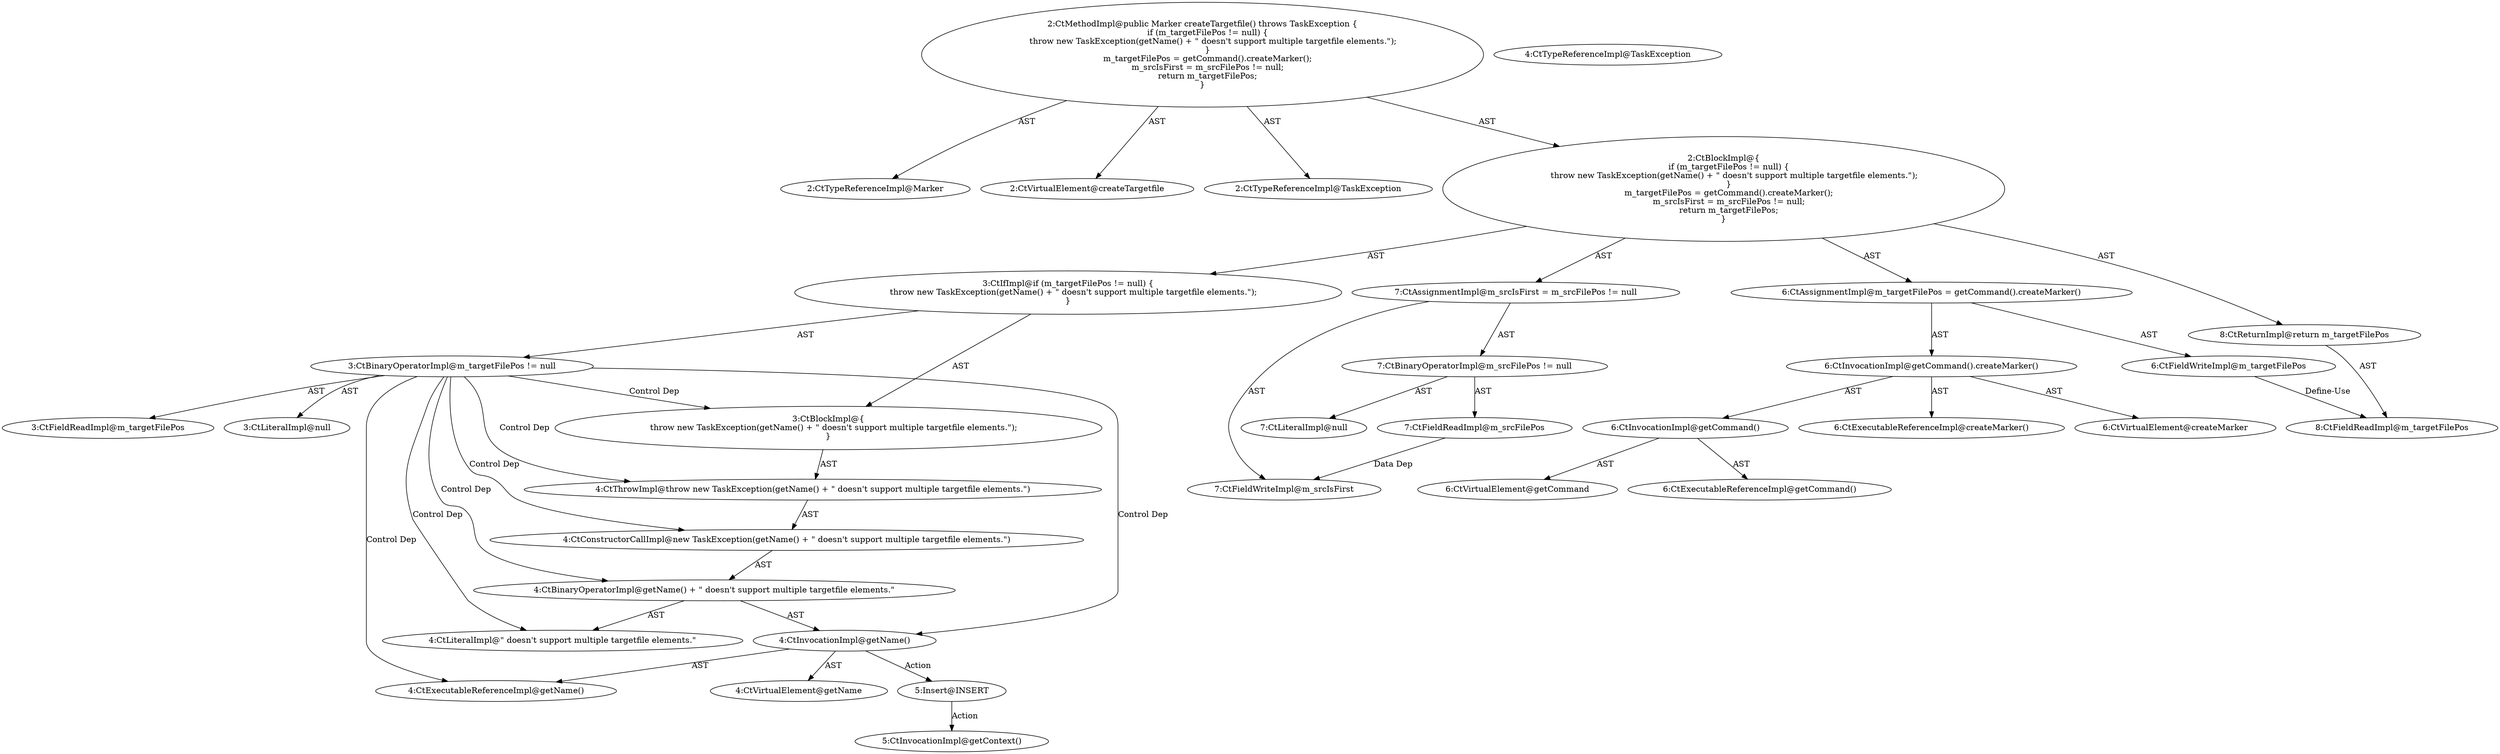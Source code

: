 digraph "createTargetfile#?" {
0 [label="2:CtTypeReferenceImpl@Marker" shape=ellipse]
1 [label="2:CtVirtualElement@createTargetfile" shape=ellipse]
2 [label="2:CtTypeReferenceImpl@TaskException" shape=ellipse]
3 [label="3:CtFieldReadImpl@m_targetFilePos" shape=ellipse]
4 [label="3:CtLiteralImpl@null" shape=ellipse]
5 [label="3:CtBinaryOperatorImpl@m_targetFilePos != null" shape=ellipse]
6 [label="4:CtTypeReferenceImpl@TaskException" shape=ellipse]
7 [label="4:CtExecutableReferenceImpl@getName()" shape=ellipse]
8 [label="4:CtVirtualElement@getName" shape=ellipse]
9 [label="4:CtInvocationImpl@getName()" shape=ellipse]
10 [label="4:CtLiteralImpl@\" doesn\'t support multiple targetfile elements.\"" shape=ellipse]
11 [label="4:CtBinaryOperatorImpl@getName() + \" doesn\'t support multiple targetfile elements.\"" shape=ellipse]
12 [label="4:CtConstructorCallImpl@new TaskException(getName() + \" doesn\'t support multiple targetfile elements.\")" shape=ellipse]
13 [label="4:CtThrowImpl@throw new TaskException(getName() + \" doesn\'t support multiple targetfile elements.\")" shape=ellipse]
14 [label="3:CtBlockImpl@\{
    throw new TaskException(getName() + \" doesn\'t support multiple targetfile elements.\");
\}" shape=ellipse]
15 [label="3:CtIfImpl@if (m_targetFilePos != null) \{
    throw new TaskException(getName() + \" doesn\'t support multiple targetfile elements.\");
\}" shape=ellipse]
16 [label="6:CtFieldWriteImpl@m_targetFilePos" shape=ellipse]
17 [label="6:CtExecutableReferenceImpl@createMarker()" shape=ellipse]
18 [label="6:CtVirtualElement@createMarker" shape=ellipse]
19 [label="6:CtExecutableReferenceImpl@getCommand()" shape=ellipse]
20 [label="6:CtVirtualElement@getCommand" shape=ellipse]
21 [label="6:CtInvocationImpl@getCommand()" shape=ellipse]
22 [label="6:CtInvocationImpl@getCommand().createMarker()" shape=ellipse]
23 [label="6:CtAssignmentImpl@m_targetFilePos = getCommand().createMarker()" shape=ellipse]
24 [label="7:CtFieldWriteImpl@m_srcIsFirst" shape=ellipse]
25 [label="7:CtFieldReadImpl@m_srcFilePos" shape=ellipse]
26 [label="7:CtLiteralImpl@null" shape=ellipse]
27 [label="7:CtBinaryOperatorImpl@m_srcFilePos != null" shape=ellipse]
28 [label="7:CtAssignmentImpl@m_srcIsFirst = m_srcFilePos != null" shape=ellipse]
29 [label="8:CtFieldReadImpl@m_targetFilePos" shape=ellipse]
30 [label="8:CtReturnImpl@return m_targetFilePos" shape=ellipse]
31 [label="2:CtBlockImpl@\{
    if (m_targetFilePos != null) \{
        throw new TaskException(getName() + \" doesn\'t support multiple targetfile elements.\");
    \}
    m_targetFilePos = getCommand().createMarker();
    m_srcIsFirst = m_srcFilePos != null;
    return m_targetFilePos;
\}" shape=ellipse]
32 [label="2:CtMethodImpl@public Marker createTargetfile() throws TaskException \{
    if (m_targetFilePos != null) \{
        throw new TaskException(getName() + \" doesn\'t support multiple targetfile elements.\");
    \}
    m_targetFilePos = getCommand().createMarker();
    m_srcIsFirst = m_srcFilePos != null;
    return m_targetFilePos;
\}" shape=ellipse]
33 [label="5:Insert@INSERT" shape=ellipse]
34 [label="5:CtInvocationImpl@getContext()" shape=ellipse]
5 -> 3 [label="AST"];
5 -> 4 [label="AST"];
5 -> 14 [label="Control Dep"];
5 -> 13 [label="Control Dep"];
5 -> 12 [label="Control Dep"];
5 -> 11 [label="Control Dep"];
5 -> 9 [label="Control Dep"];
5 -> 7 [label="Control Dep"];
5 -> 10 [label="Control Dep"];
9 -> 8 [label="AST"];
9 -> 7 [label="AST"];
9 -> 33 [label="Action"];
11 -> 9 [label="AST"];
11 -> 10 [label="AST"];
12 -> 11 [label="AST"];
13 -> 12 [label="AST"];
14 -> 13 [label="AST"];
15 -> 5 [label="AST"];
15 -> 14 [label="AST"];
16 -> 29 [label="Define-Use"];
21 -> 20 [label="AST"];
21 -> 19 [label="AST"];
22 -> 18 [label="AST"];
22 -> 21 [label="AST"];
22 -> 17 [label="AST"];
23 -> 16 [label="AST"];
23 -> 22 [label="AST"];
25 -> 24 [label="Data Dep"];
27 -> 25 [label="AST"];
27 -> 26 [label="AST"];
28 -> 24 [label="AST"];
28 -> 27 [label="AST"];
30 -> 29 [label="AST"];
31 -> 15 [label="AST"];
31 -> 23 [label="AST"];
31 -> 28 [label="AST"];
31 -> 30 [label="AST"];
32 -> 1 [label="AST"];
32 -> 0 [label="AST"];
32 -> 2 [label="AST"];
32 -> 31 [label="AST"];
33 -> 34 [label="Action"];
}
